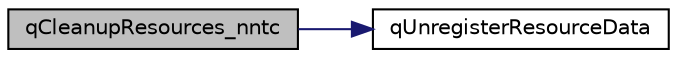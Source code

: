 digraph "qCleanupResources_nntc"
{
  edge [fontname="Helvetica",fontsize="10",labelfontname="Helvetica",labelfontsize="10"];
  node [fontname="Helvetica",fontsize="10",shape=record];
  rankdir="LR";
  Node0 [label="qCleanupResources_nntc",height=0.2,width=0.4,color="black", fillcolor="grey75", style="filled", fontcolor="black"];
  Node0 -> Node1 [color="midnightblue",fontsize="10",style="solid",fontname="Helvetica"];
  Node1 [label="qUnregisterResourceData",height=0.2,width=0.4,color="black", fillcolor="white", style="filled",URL="$qrc__nntc_8cpp.html#a54b96c9f44d004fc0ea13bb581f97a71"];
}
